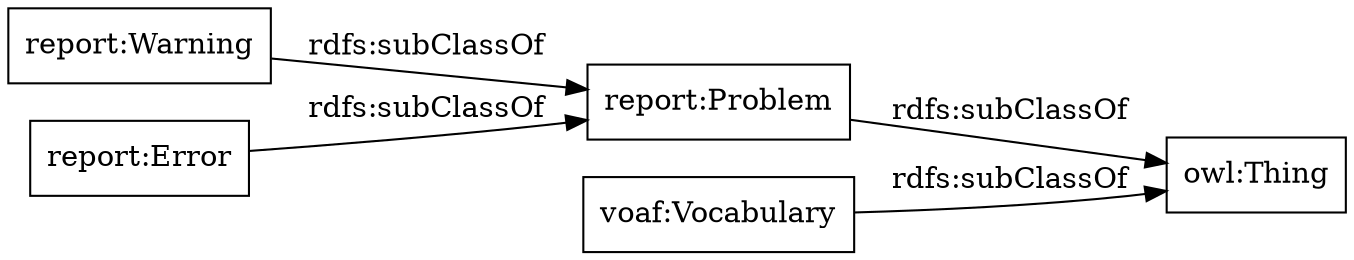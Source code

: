digraph ar2dtool_diagram { 
rankdir=LR;
size="1000"
node [shape = rectangle, color="black"]; "report:Warning" "report:Problem" "report:Error" "voaf:Vocabulary" ; /*classes style*/
	"report:Warning" -> "report:Problem" [ label = "rdfs:subClassOf" ];
	"report:Error" -> "report:Problem" [ label = "rdfs:subClassOf" ];
	"voaf:Vocabulary" -> "owl:Thing" [ label = "rdfs:subClassOf" ];
	"report:Problem" -> "owl:Thing" [ label = "rdfs:subClassOf" ];

}
